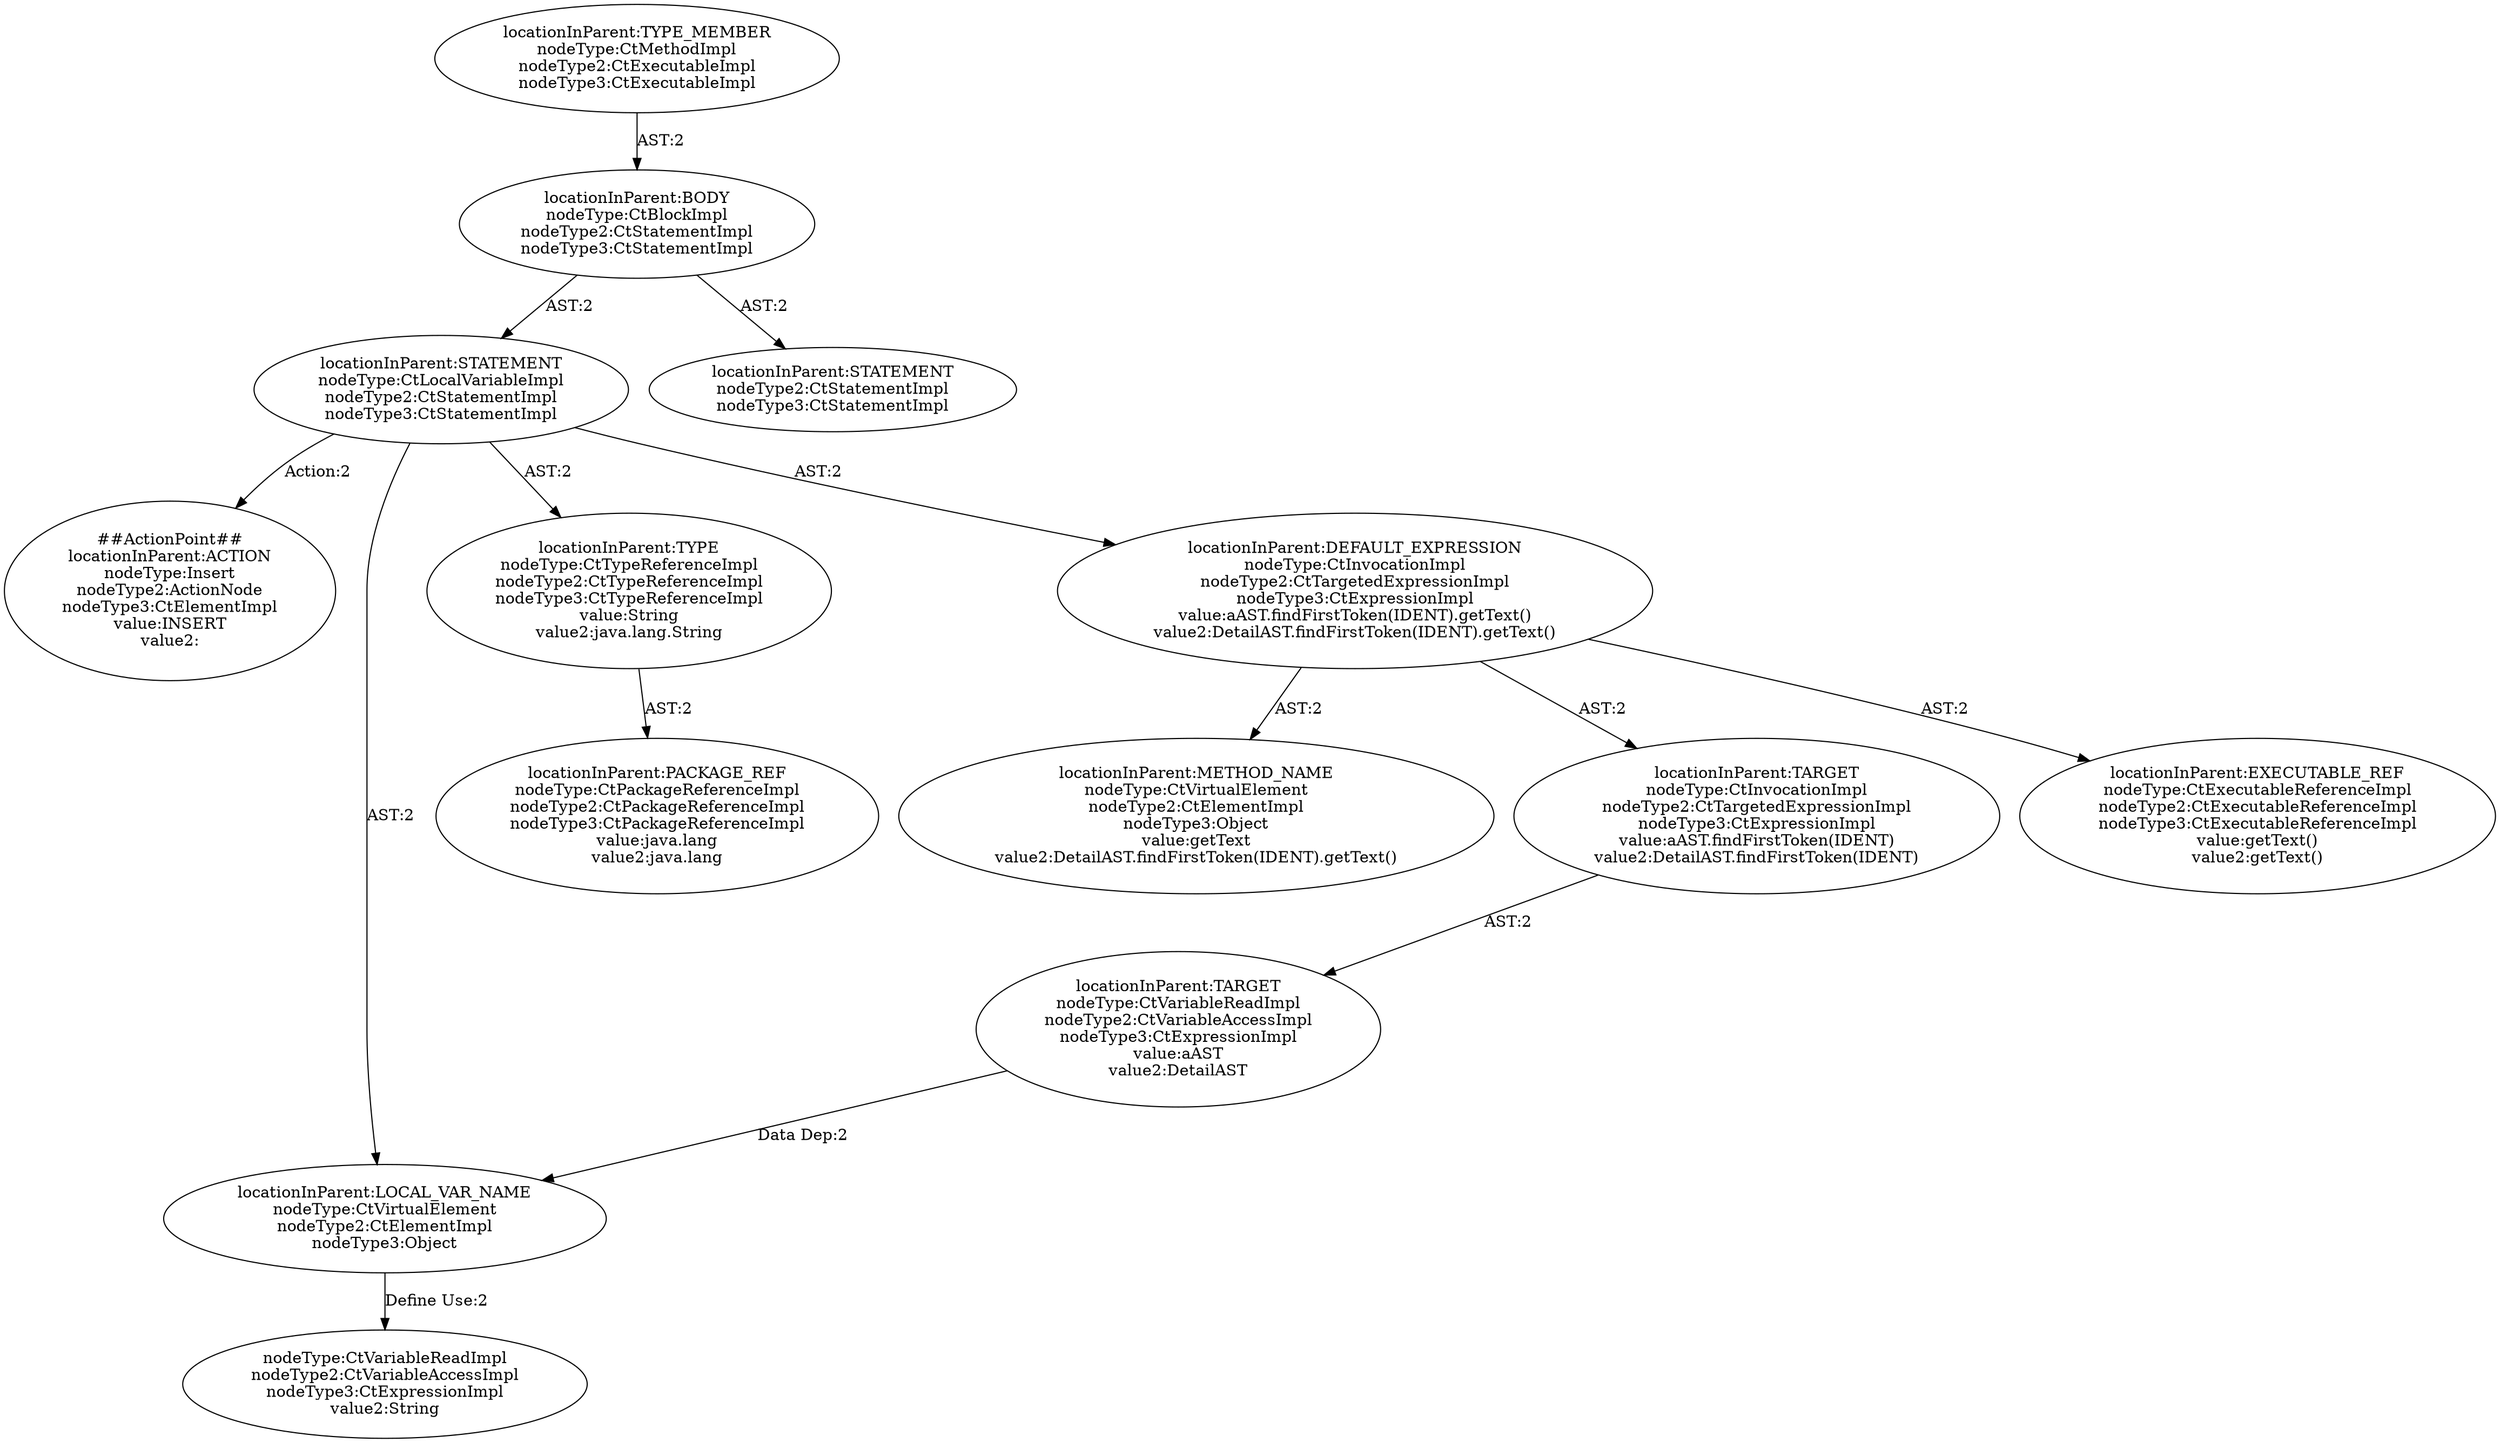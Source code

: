 digraph "Pattern" {
0 [label="##ActionPoint##
locationInParent:ACTION
nodeType:Insert
nodeType2:ActionNode
nodeType3:CtElementImpl
value:INSERT
value2:" shape=ellipse]
1 [label="locationInParent:STATEMENT
nodeType:CtLocalVariableImpl
nodeType2:CtStatementImpl
nodeType3:CtStatementImpl" shape=ellipse]
2 [label="locationInParent:BODY
nodeType:CtBlockImpl
nodeType2:CtStatementImpl
nodeType3:CtStatementImpl" shape=ellipse]
3 [label="locationInParent:TYPE_MEMBER
nodeType:CtMethodImpl
nodeType2:CtExecutableImpl
nodeType3:CtExecutableImpl" shape=ellipse]
4 [label="locationInParent:STATEMENT
nodeType2:CtStatementImpl
nodeType3:CtStatementImpl" shape=ellipse]
5 [label="locationInParent:LOCAL_VAR_NAME
nodeType:CtVirtualElement
nodeType2:CtElementImpl
nodeType3:Object" shape=ellipse]
6 [label="locationInParent:TARGET
nodeType:CtVariableReadImpl
nodeType2:CtVariableAccessImpl
nodeType3:CtExpressionImpl
value:aAST
value2:DetailAST" shape=ellipse]
7 [label="nodeType:CtVariableReadImpl
nodeType2:CtVariableAccessImpl
nodeType3:CtExpressionImpl
value2:String" shape=ellipse]
8 [label="locationInParent:TYPE
nodeType:CtTypeReferenceImpl
nodeType2:CtTypeReferenceImpl
nodeType3:CtTypeReferenceImpl
value:String
value2:java.lang.String" shape=ellipse]
9 [label="locationInParent:PACKAGE_REF
nodeType:CtPackageReferenceImpl
nodeType2:CtPackageReferenceImpl
nodeType3:CtPackageReferenceImpl
value:java.lang
value2:java.lang" shape=ellipse]
10 [label="locationInParent:DEFAULT_EXPRESSION
nodeType:CtInvocationImpl
nodeType2:CtTargetedExpressionImpl
nodeType3:CtExpressionImpl
value:aAST.findFirstToken(IDENT).getText()
value2:DetailAST.findFirstToken(IDENT).getText()" shape=ellipse]
11 [label="locationInParent:METHOD_NAME
nodeType:CtVirtualElement
nodeType2:CtElementImpl
nodeType3:Object
value:getText
value2:DetailAST.findFirstToken(IDENT).getText()" shape=ellipse]
12 [label="locationInParent:TARGET
nodeType:CtInvocationImpl
nodeType2:CtTargetedExpressionImpl
nodeType3:CtExpressionImpl
value:aAST.findFirstToken(IDENT)
value2:DetailAST.findFirstToken(IDENT)" shape=ellipse]
13 [label="locationInParent:EXECUTABLE_REF
nodeType:CtExecutableReferenceImpl
nodeType2:CtExecutableReferenceImpl
nodeType3:CtExecutableReferenceImpl
value:getText()
value2:getText()" shape=ellipse]
1 -> 0 [label="Action:2"];
1 -> 5 [label="AST:2"];
1 -> 8 [label="AST:2"];
1 -> 10 [label="AST:2"];
2 -> 1 [label="AST:2"];
2 -> 4 [label="AST:2"];
3 -> 2 [label="AST:2"];
5 -> 7 [label="Define Use:2"];
6 -> 5 [label="Data Dep:2"];
8 -> 9 [label="AST:2"];
10 -> 11 [label="AST:2"];
10 -> 12 [label="AST:2"];
10 -> 13 [label="AST:2"];
12 -> 6 [label="AST:2"];
}